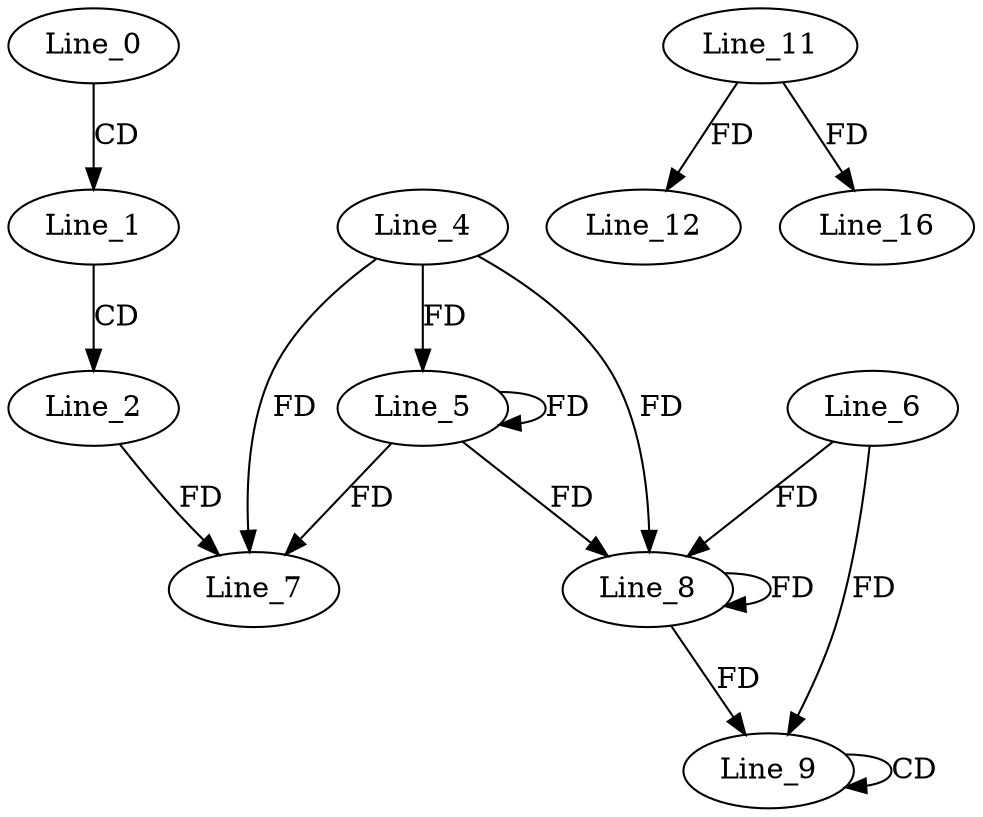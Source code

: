 digraph G {
  Line_0;
  Line_1;
  Line_2;
  Line_4;
  Line_5;
  Line_5;
  Line_7;
  Line_7;
  Line_7;
  Line_6;
  Line_8;
  Line_8;
  Line_9;
  Line_9;
  Line_11;
  Line_12;
  Line_16;
  Line_0 -> Line_1 [ label="CD" ];
  Line_1 -> Line_2 [ label="CD" ];
  Line_4 -> Line_5 [ label="FD" ];
  Line_5 -> Line_5 [ label="FD" ];
  Line_4 -> Line_7 [ label="FD" ];
  Line_5 -> Line_7 [ label="FD" ];
  Line_2 -> Line_7 [ label="FD" ];
  Line_6 -> Line_8 [ label="FD" ];
  Line_8 -> Line_8 [ label="FD" ];
  Line_4 -> Line_8 [ label="FD" ];
  Line_5 -> Line_8 [ label="FD" ];
  Line_9 -> Line_9 [ label="CD" ];
  Line_6 -> Line_9 [ label="FD" ];
  Line_8 -> Line_9 [ label="FD" ];
  Line_11 -> Line_12 [ label="FD" ];
  Line_11 -> Line_16 [ label="FD" ];
}

